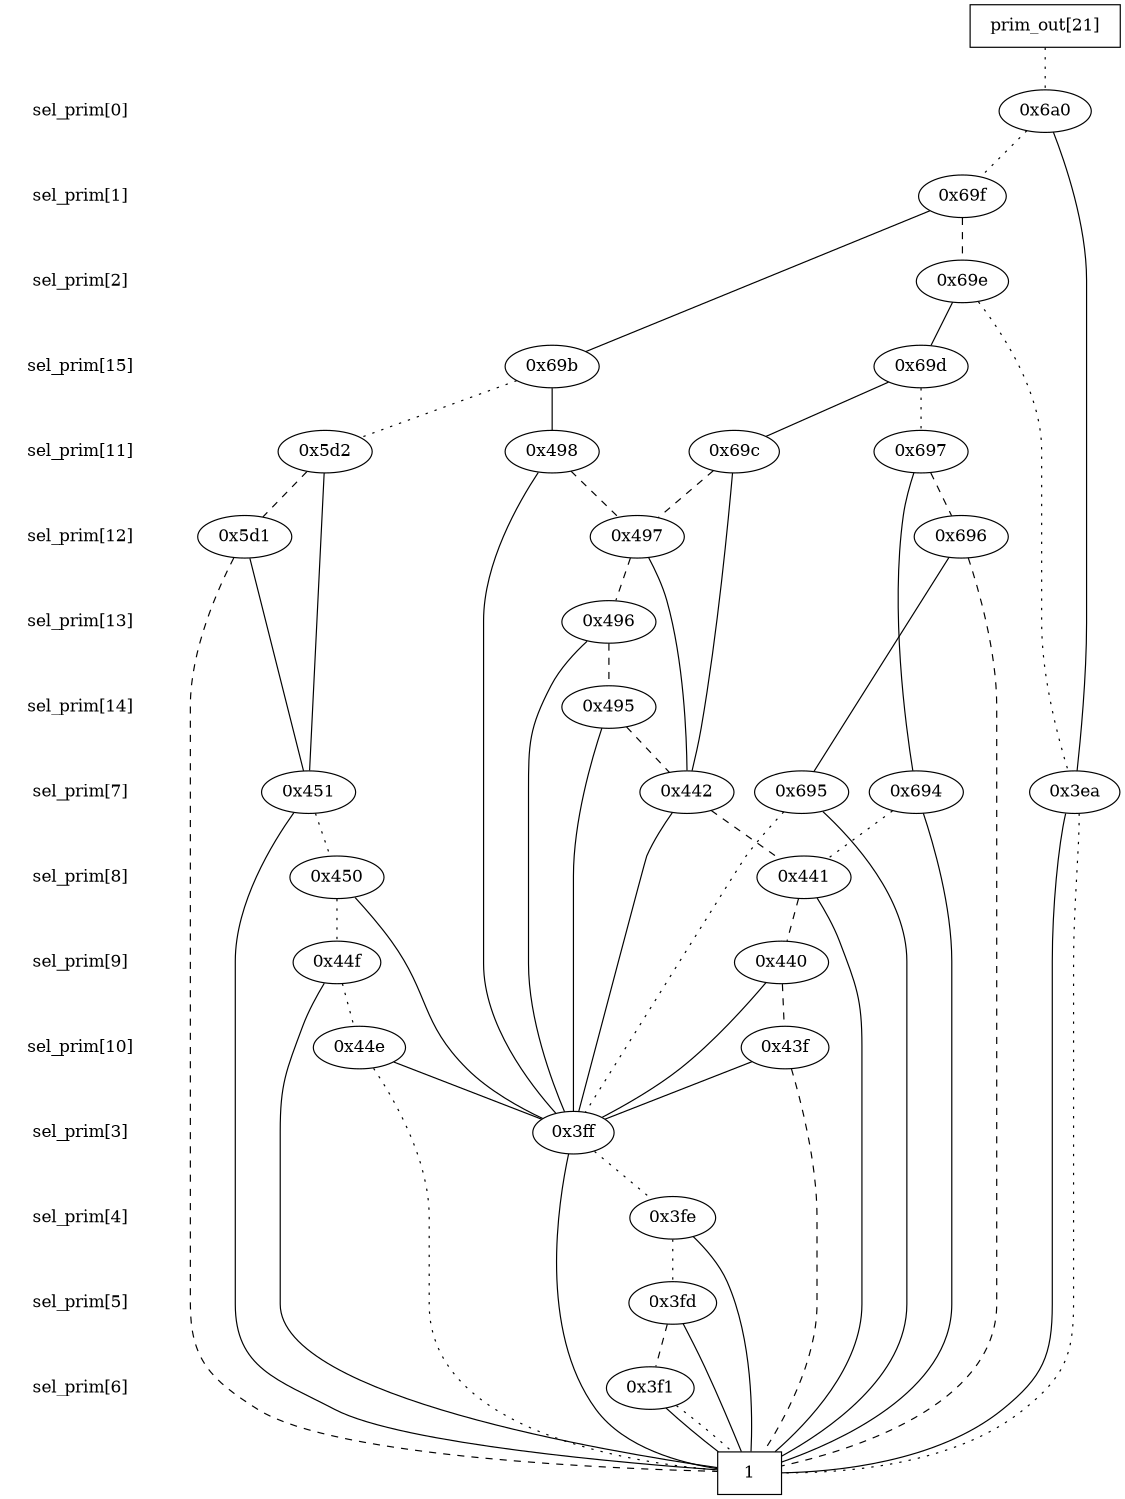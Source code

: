digraph "DD" {
size = "7.5,10"
center = true;
edge [dir = none];
{ node [shape = plaintext];
  edge [style = invis];
  "CONST NODES" [style = invis];
" sel_prim[0] " -> " sel_prim[1] " -> " sel_prim[2] " -> " sel_prim[15] " -> " sel_prim[11] " -> " sel_prim[12] " -> " sel_prim[13] " -> " sel_prim[14] " -> " sel_prim[7] " -> " sel_prim[8] " -> " sel_prim[9] " -> " sel_prim[10] " -> " sel_prim[3] " -> " sel_prim[4] " -> " sel_prim[5] " -> " sel_prim[6] " -> "CONST NODES"; 
}
{ rank = same; node [shape = box]; edge [style = invis];
"  prim_out[21]  "; }
{ rank = same; " sel_prim[0] ";
"0x6a0";
}
{ rank = same; " sel_prim[1] ";
"0x69f";
}
{ rank = same; " sel_prim[2] ";
"0x69e";
}
{ rank = same; " sel_prim[15] ";
"0x69b";
"0x69d";
}
{ rank = same; " sel_prim[11] ";
"0x69c";
"0x498";
"0x5d2";
"0x697";
}
{ rank = same; " sel_prim[12] ";
"0x696";
"0x497";
"0x5d1";
}
{ rank = same; " sel_prim[13] ";
"0x496";
}
{ rank = same; " sel_prim[14] ";
"0x495";
}
{ rank = same; " sel_prim[7] ";
"0x451";
"0x3ea";
"0x695";
"0x694";
"0x442";
}
{ rank = same; " sel_prim[8] ";
"0x450";
"0x441";
}
{ rank = same; " sel_prim[9] ";
"0x44f";
"0x440";
}
{ rank = same; " sel_prim[10] ";
"0x44e";
"0x43f";
}
{ rank = same; " sel_prim[3] ";
"0x3ff";
}
{ rank = same; " sel_prim[4] ";
"0x3fe";
}
{ rank = same; " sel_prim[5] ";
"0x3fd";
}
{ rank = same; " sel_prim[6] ";
"0x3f1";
}
{ rank = same; "CONST NODES";
{ node [shape = box]; "0x3db";
}
}
"  prim_out[21]  " -> "0x6a0" [style = dotted];
"0x6a0" -> "0x3ea";
"0x6a0" -> "0x69f" [style = dotted];
"0x69f" -> "0x69b";
"0x69f" -> "0x69e" [style = dashed];
"0x69e" -> "0x69d";
"0x69e" -> "0x3ea" [style = dotted];
"0x69b" -> "0x498";
"0x69b" -> "0x5d2" [style = dotted];
"0x69d" -> "0x69c";
"0x69d" -> "0x697" [style = dotted];
"0x69c" -> "0x442";
"0x69c" -> "0x497" [style = dashed];
"0x498" -> "0x3ff";
"0x498" -> "0x497" [style = dashed];
"0x5d2" -> "0x451";
"0x5d2" -> "0x5d1" [style = dashed];
"0x697" -> "0x694";
"0x697" -> "0x696" [style = dashed];
"0x696" -> "0x695";
"0x696" -> "0x3db" [style = dashed];
"0x497" -> "0x442";
"0x497" -> "0x496" [style = dashed];
"0x5d1" -> "0x451";
"0x5d1" -> "0x3db" [style = dashed];
"0x496" -> "0x3ff";
"0x496" -> "0x495" [style = dashed];
"0x495" -> "0x3ff";
"0x495" -> "0x442" [style = dashed];
"0x451" -> "0x3db";
"0x451" -> "0x450" [style = dotted];
"0x3ea" -> "0x3db";
"0x3ea" -> "0x3db" [style = dotted];
"0x695" -> "0x3db";
"0x695" -> "0x3ff" [style = dotted];
"0x694" -> "0x3db";
"0x694" -> "0x441" [style = dotted];
"0x442" -> "0x3ff";
"0x442" -> "0x441" [style = dashed];
"0x450" -> "0x3ff";
"0x450" -> "0x44f" [style = dotted];
"0x441" -> "0x3db";
"0x441" -> "0x440" [style = dashed];
"0x44f" -> "0x3db";
"0x44f" -> "0x44e" [style = dotted];
"0x440" -> "0x3ff";
"0x440" -> "0x43f" [style = dashed];
"0x44e" -> "0x3ff";
"0x44e" -> "0x3db" [style = dotted];
"0x43f" -> "0x3ff";
"0x43f" -> "0x3db" [style = dashed];
"0x3ff" -> "0x3db";
"0x3ff" -> "0x3fe" [style = dotted];
"0x3fe" -> "0x3db";
"0x3fe" -> "0x3fd" [style = dotted];
"0x3fd" -> "0x3db";
"0x3fd" -> "0x3f1" [style = dashed];
"0x3f1" -> "0x3db";
"0x3f1" -> "0x3db" [style = dotted];
"0x3db" [label = "1"];
}
